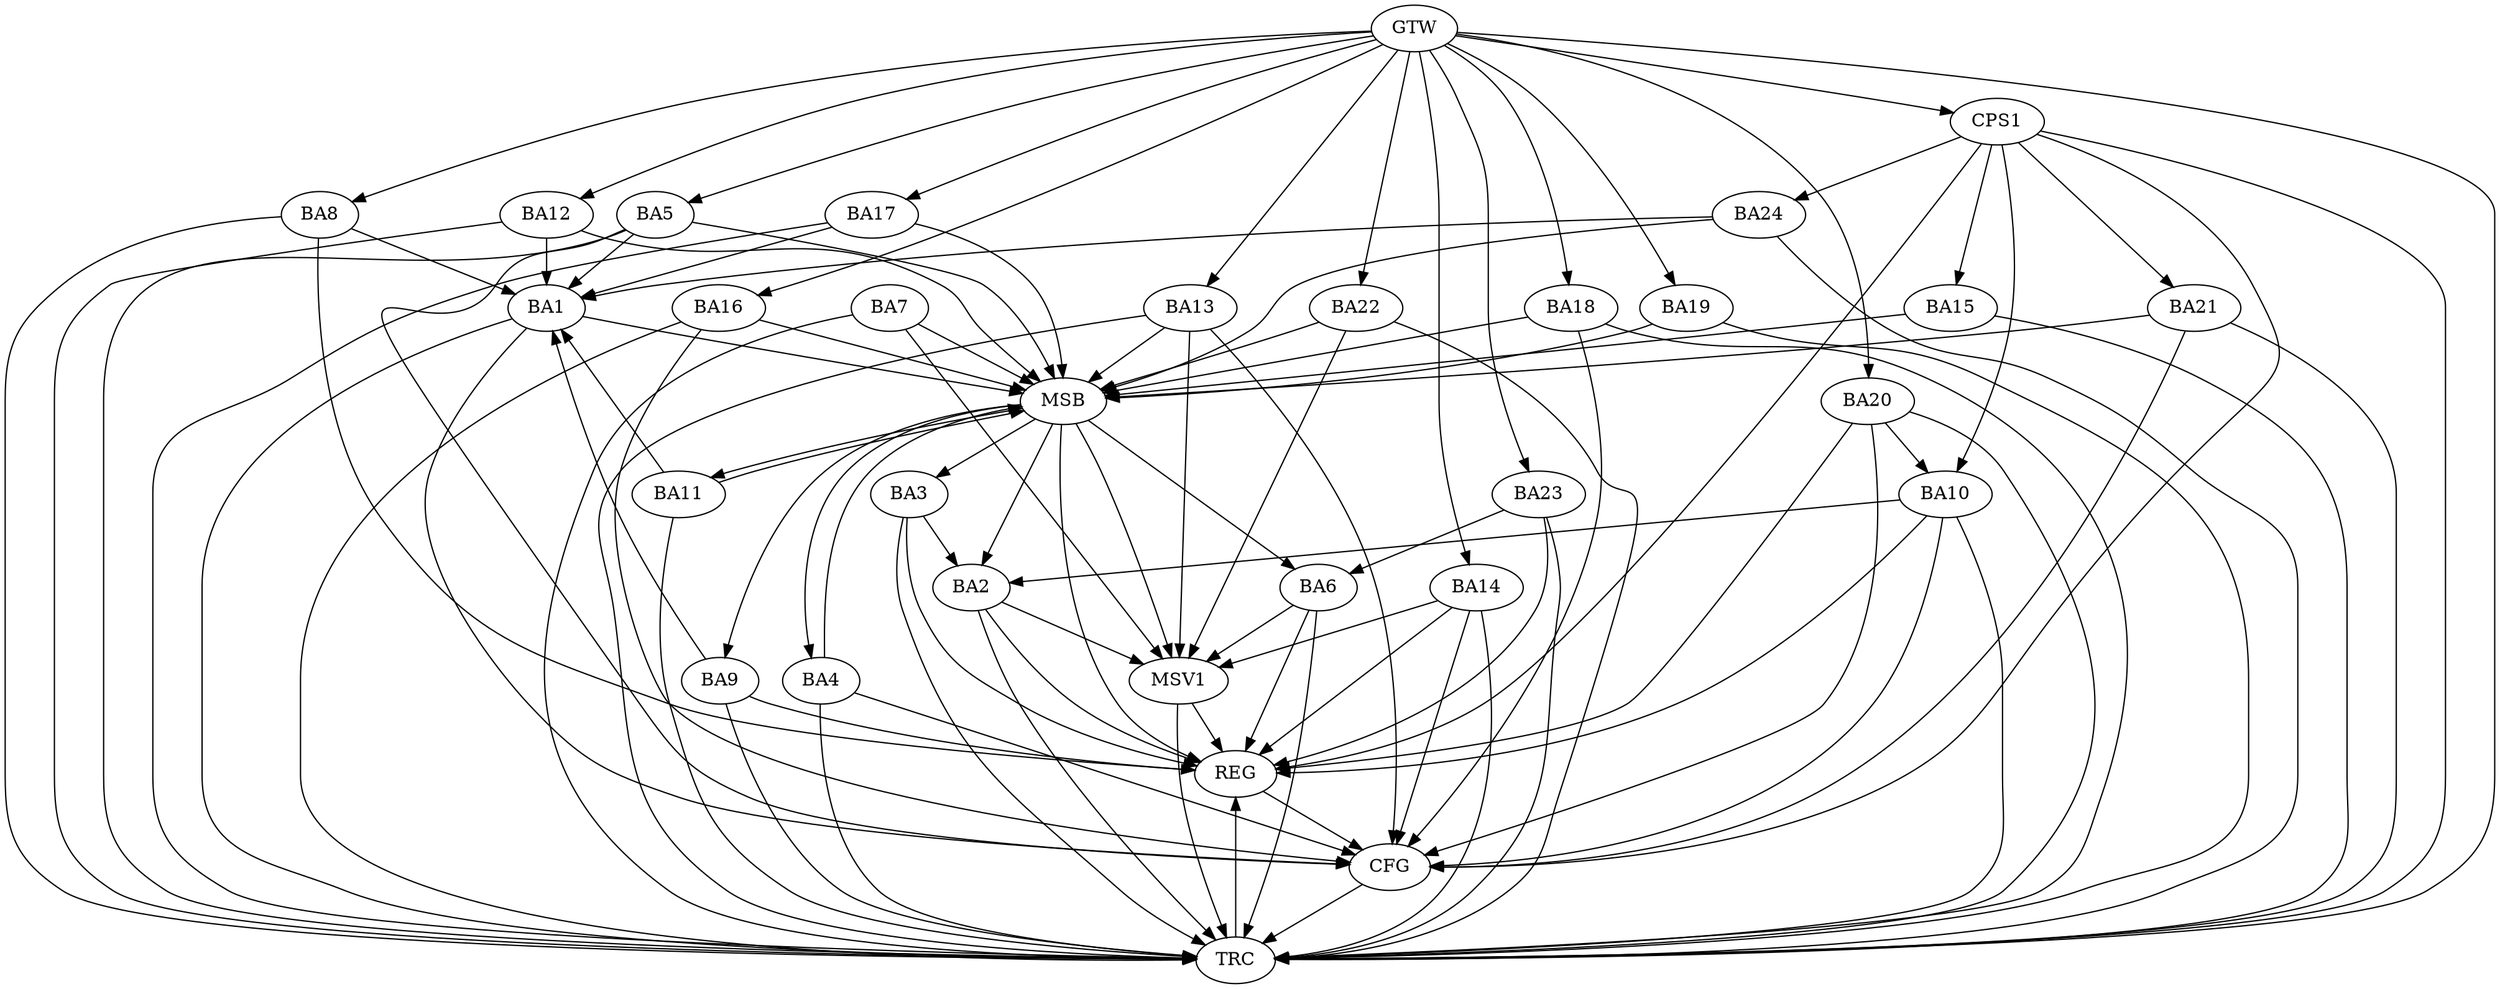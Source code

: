strict digraph G {
  BA1 [ label="BA1" ];
  BA2 [ label="BA2" ];
  BA3 [ label="BA3" ];
  BA4 [ label="BA4" ];
  BA5 [ label="BA5" ];
  BA6 [ label="BA6" ];
  BA7 [ label="BA7" ];
  BA8 [ label="BA8" ];
  BA9 [ label="BA9" ];
  BA10 [ label="BA10" ];
  BA11 [ label="BA11" ];
  BA12 [ label="BA12" ];
  BA13 [ label="BA13" ];
  BA14 [ label="BA14" ];
  BA15 [ label="BA15" ];
  BA16 [ label="BA16" ];
  BA17 [ label="BA17" ];
  BA18 [ label="BA18" ];
  BA19 [ label="BA19" ];
  BA20 [ label="BA20" ];
  BA21 [ label="BA21" ];
  BA22 [ label="BA22" ];
  BA23 [ label="BA23" ];
  BA24 [ label="BA24" ];
  CPS1 [ label="CPS1" ];
  GTW [ label="GTW" ];
  REG [ label="REG" ];
  MSB [ label="MSB" ];
  CFG [ label="CFG" ];
  TRC [ label="TRC" ];
  MSV1 [ label="MSV1" ];
  BA3 -> BA2;
  BA10 -> BA2;
  BA20 -> BA10;
  BA23 -> BA6;
  CPS1 -> BA21;
  CPS1 -> BA10;
  CPS1 -> BA24;
  CPS1 -> BA15;
  GTW -> BA5;
  GTW -> BA8;
  GTW -> BA12;
  GTW -> BA13;
  GTW -> BA14;
  GTW -> BA16;
  GTW -> BA17;
  GTW -> BA18;
  GTW -> BA19;
  GTW -> BA20;
  GTW -> BA22;
  GTW -> BA23;
  GTW -> CPS1;
  BA2 -> REG;
  BA3 -> REG;
  BA6 -> REG;
  BA8 -> REG;
  BA9 -> REG;
  BA10 -> REG;
  BA14 -> REG;
  BA20 -> REG;
  BA23 -> REG;
  CPS1 -> REG;
  BA1 -> MSB;
  MSB -> BA2;
  MSB -> REG;
  BA4 -> MSB;
  MSB -> BA3;
  BA5 -> MSB;
  BA7 -> MSB;
  BA11 -> MSB;
  BA12 -> MSB;
  BA13 -> MSB;
  MSB -> BA6;
  BA15 -> MSB;
  MSB -> BA4;
  BA16 -> MSB;
  MSB -> BA9;
  BA17 -> MSB;
  BA18 -> MSB;
  BA19 -> MSB;
  BA21 -> MSB;
  BA22 -> MSB;
  BA24 -> MSB;
  MSB -> BA11;
  BA21 -> CFG;
  CPS1 -> CFG;
  BA4 -> CFG;
  BA18 -> CFG;
  BA1 -> CFG;
  BA13 -> CFG;
  BA10 -> CFG;
  BA20 -> CFG;
  BA14 -> CFG;
  BA16 -> CFG;
  BA5 -> CFG;
  REG -> CFG;
  BA1 -> TRC;
  BA2 -> TRC;
  BA3 -> TRC;
  BA4 -> TRC;
  BA5 -> TRC;
  BA6 -> TRC;
  BA7 -> TRC;
  BA8 -> TRC;
  BA9 -> TRC;
  BA10 -> TRC;
  BA11 -> TRC;
  BA12 -> TRC;
  BA13 -> TRC;
  BA14 -> TRC;
  BA15 -> TRC;
  BA16 -> TRC;
  BA17 -> TRC;
  BA18 -> TRC;
  BA19 -> TRC;
  BA20 -> TRC;
  BA21 -> TRC;
  BA22 -> TRC;
  BA23 -> TRC;
  BA24 -> TRC;
  CPS1 -> TRC;
  GTW -> TRC;
  CFG -> TRC;
  TRC -> REG;
  BA11 -> BA1;
  BA9 -> BA1;
  BA8 -> BA1;
  BA5 -> BA1;
  BA17 -> BA1;
  BA24 -> BA1;
  BA12 -> BA1;
  BA2 -> MSV1;
  BA6 -> MSV1;
  BA14 -> MSV1;
  MSB -> MSV1;
  BA7 -> MSV1;
  BA13 -> MSV1;
  BA22 -> MSV1;
  MSV1 -> REG;
  MSV1 -> TRC;
}

